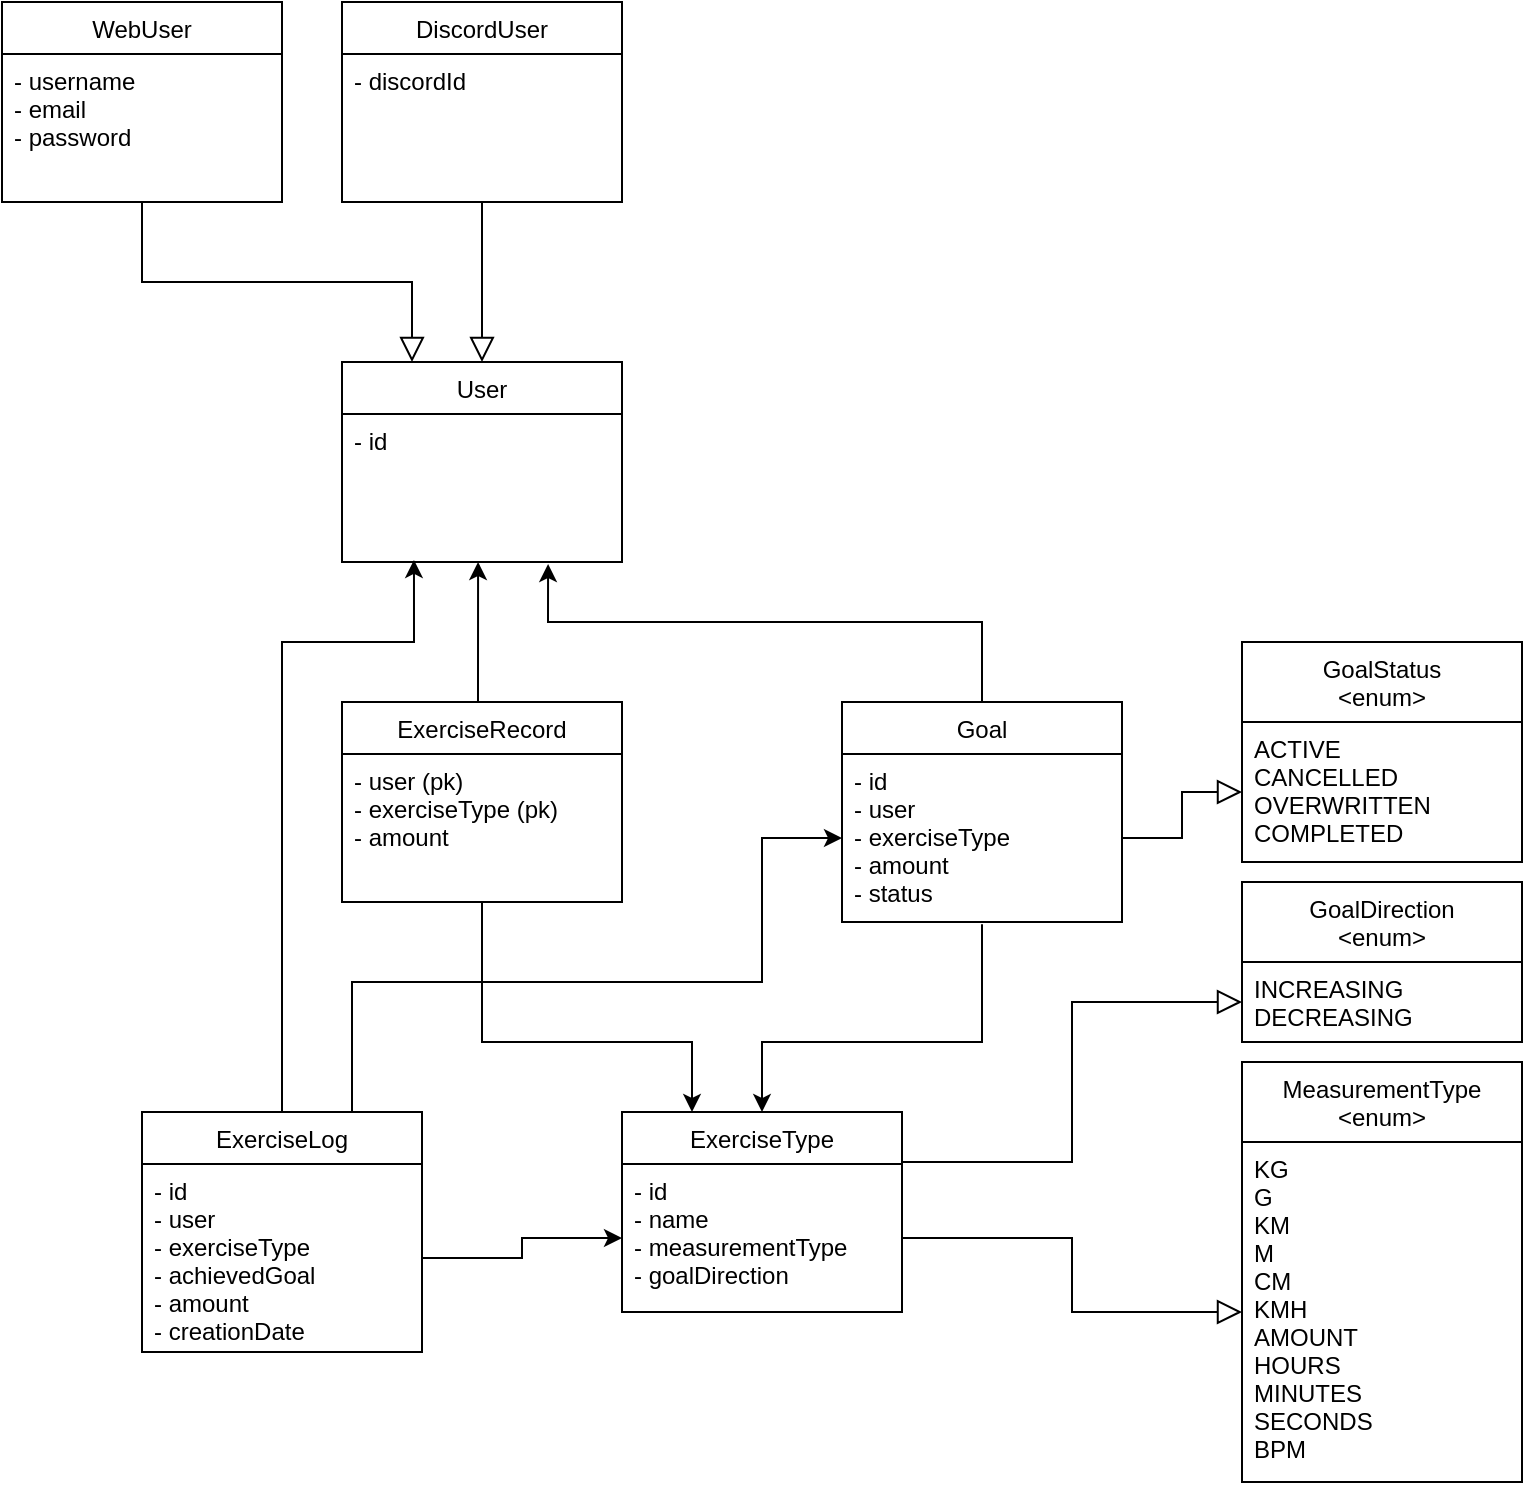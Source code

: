 <mxfile version="22.1.22" type="embed">
  <diagram id="23iRSUPoRavnBvh4doch" name="Page-1">
    <mxGraphModel dx="1108" dy="548" grid="1" gridSize="10" guides="1" tooltips="1" connect="1" arrows="1" fold="1" page="1" pageScale="1" pageWidth="827" pageHeight="1169" math="0" shadow="0">
      <root>
        <mxCell id="0" />
        <mxCell id="1" parent="0" />
        <mxCell id="10" style="edgeStyle=orthogonalEdgeStyle;rounded=0;orthogonalLoop=1;jettySize=auto;html=1;exitX=0.5;exitY=0;exitDx=0;exitDy=0;endArrow=none;endFill=0;startArrow=block;startFill=0;startSize=10;" parent="1" source="4" target="8" edge="1">
          <mxGeometry relative="1" as="geometry" />
        </mxCell>
        <mxCell id="30" style="edgeStyle=orthogonalEdgeStyle;rounded=0;orthogonalLoop=1;jettySize=auto;html=1;exitX=0.25;exitY=0;exitDx=0;exitDy=0;endArrow=none;endFill=0;startArrow=block;startFill=0;startSize=10;" parent="1" source="4" target="28" edge="1">
          <mxGeometry relative="1" as="geometry" />
        </mxCell>
        <mxCell id="4" value="User" style="swimlane;fontStyle=0;childLayout=stackLayout;horizontal=1;startSize=26;fillColor=none;horizontalStack=0;resizeParent=1;resizeParentMax=0;resizeLast=0;collapsible=1;marginBottom=0;" parent="1" vertex="1">
          <mxGeometry x="210" y="280" width="140" height="100" as="geometry" />
        </mxCell>
        <mxCell id="5" value="- id&#xa;" style="text;strokeColor=none;fillColor=none;align=left;verticalAlign=top;spacingLeft=4;spacingRight=4;overflow=hidden;rotatable=0;points=[[0,0.5],[1,0.5]];portConstraint=eastwest;" parent="4" vertex="1">
          <mxGeometry y="26" width="140" height="74" as="geometry" />
        </mxCell>
        <mxCell id="8" value="DiscordUser" style="swimlane;fontStyle=0;childLayout=stackLayout;horizontal=1;startSize=26;fillColor=none;horizontalStack=0;resizeParent=1;resizeParentMax=0;resizeLast=0;collapsible=1;marginBottom=0;" parent="1" vertex="1">
          <mxGeometry x="210" y="100" width="140" height="100" as="geometry" />
        </mxCell>
        <mxCell id="9" value="- discordId" style="text;strokeColor=none;fillColor=none;align=left;verticalAlign=top;spacingLeft=4;spacingRight=4;overflow=hidden;rotatable=0;points=[[0,0.5],[1,0.5]];portConstraint=eastwest;" parent="8" vertex="1">
          <mxGeometry y="26" width="140" height="74" as="geometry" />
        </mxCell>
        <mxCell id="11" value="ExerciseType" style="swimlane;fontStyle=0;childLayout=stackLayout;horizontal=1;startSize=26;fillColor=none;horizontalStack=0;resizeParent=1;resizeParentMax=0;resizeLast=0;collapsible=1;marginBottom=0;" parent="1" vertex="1">
          <mxGeometry x="350" y="655" width="140" height="100" as="geometry" />
        </mxCell>
        <mxCell id="12" value="- id&#xa;- name&#xa;- measurementType&#xa;- goalDirection" style="text;strokeColor=none;fillColor=none;align=left;verticalAlign=top;spacingLeft=4;spacingRight=4;overflow=hidden;rotatable=0;points=[[0,0.5],[1,0.5]];portConstraint=eastwest;" parent="11" vertex="1">
          <mxGeometry y="26" width="140" height="74" as="geometry" />
        </mxCell>
        <mxCell id="51" style="edgeStyle=orthogonalEdgeStyle;rounded=0;orthogonalLoop=1;jettySize=auto;html=1;exitX=0.75;exitY=0;exitDx=0;exitDy=0;entryX=0;entryY=0.5;entryDx=0;entryDy=0;" edge="1" parent="1" source="13" target="40">
          <mxGeometry relative="1" as="geometry">
            <Array as="points">
              <mxPoint x="215" y="590" />
              <mxPoint x="420" y="590" />
              <mxPoint x="420" y="518" />
            </Array>
          </mxGeometry>
        </mxCell>
        <mxCell id="13" value="ExerciseLog" style="swimlane;fontStyle=0;childLayout=stackLayout;horizontal=1;startSize=26;fillColor=none;horizontalStack=0;resizeParent=1;resizeParentMax=0;resizeLast=0;collapsible=1;marginBottom=0;" parent="1" vertex="1">
          <mxGeometry x="110" y="655" width="140" height="120" as="geometry" />
        </mxCell>
        <mxCell id="14" value="- id&#xa;- user&#xa;- exerciseType&#xa;- achievedGoal&#xa;- amount&#xa;- creationDate" style="text;strokeColor=none;fillColor=none;align=left;verticalAlign=top;spacingLeft=4;spacingRight=4;overflow=hidden;rotatable=0;points=[[0,0.5],[1,0.5]];portConstraint=eastwest;" parent="13" vertex="1">
          <mxGeometry y="26" width="140" height="94" as="geometry" />
        </mxCell>
        <mxCell id="15" value="GoalDirection&#xa;&lt;enum&gt;" style="swimlane;fontStyle=0;childLayout=stackLayout;horizontal=1;startSize=40;fillColor=none;horizontalStack=0;resizeParent=1;resizeParentMax=0;resizeLast=0;collapsible=1;marginBottom=0;" parent="1" vertex="1">
          <mxGeometry x="660" y="540" width="140" height="80" as="geometry">
            <mxRectangle x="414" y="690" width="90" height="40" as="alternateBounds" />
          </mxGeometry>
        </mxCell>
        <mxCell id="16" value="INCREASING&#xa;DECREASING" style="text;strokeColor=none;fillColor=none;align=left;verticalAlign=top;spacingLeft=4;spacingRight=4;overflow=hidden;rotatable=0;points=[[0,0.5],[1,0.5]];portConstraint=eastwest;" parent="15" vertex="1">
          <mxGeometry y="40" width="140" height="40" as="geometry" />
        </mxCell>
        <mxCell id="19" style="edgeStyle=orthogonalEdgeStyle;rounded=0;orthogonalLoop=1;jettySize=auto;html=1;exitX=1;exitY=0.5;exitDx=0;exitDy=0;entryX=0;entryY=0.5;entryDx=0;entryDy=0;" parent="1" source="14" target="12" edge="1">
          <mxGeometry relative="1" as="geometry" />
        </mxCell>
        <mxCell id="21" style="edgeStyle=orthogonalEdgeStyle;rounded=0;orthogonalLoop=1;jettySize=auto;html=1;exitX=0.736;exitY=1.014;exitDx=0;exitDy=0;entryX=0.5;entryY=0;entryDx=0;entryDy=0;exitPerimeter=0;startArrow=classic;startFill=1;endArrow=none;endFill=0;" parent="1" source="5" target="39" edge="1">
          <mxGeometry relative="1" as="geometry">
            <mxPoint x="420" y="450" as="targetPoint" />
            <Array as="points">
              <mxPoint x="313" y="410" />
              <mxPoint x="530" y="410" />
            </Array>
          </mxGeometry>
        </mxCell>
        <mxCell id="20" style="edgeStyle=orthogonalEdgeStyle;rounded=0;orthogonalLoop=1;jettySize=auto;html=1;exitX=0.257;exitY=0.986;exitDx=0;exitDy=0;entryX=0.5;entryY=0;entryDx=0;entryDy=0;exitPerimeter=0;startArrow=classic;startFill=1;endArrow=none;endFill=0;" parent="1" source="5" target="13" edge="1">
          <mxGeometry relative="1" as="geometry">
            <Array as="points">
              <mxPoint x="246" y="420" />
              <mxPoint x="180" y="420" />
            </Array>
          </mxGeometry>
        </mxCell>
        <mxCell id="22" style="edgeStyle=orthogonalEdgeStyle;rounded=0;orthogonalLoop=1;jettySize=auto;html=1;entryX=0;entryY=0.5;entryDx=0;entryDy=0;endArrow=block;endFill=0;startSize=6;endSize=10;exitX=1;exitY=0.5;exitDx=0;exitDy=0;" parent="1" source="12" target="34" edge="1">
          <mxGeometry relative="1" as="geometry">
            <mxPoint x="520" y="770" as="sourcePoint" />
          </mxGeometry>
        </mxCell>
        <mxCell id="23" style="edgeStyle=orthogonalEdgeStyle;rounded=0;orthogonalLoop=1;jettySize=auto;html=1;exitX=1;exitY=0.25;exitDx=0;exitDy=0;entryX=0;entryY=0.5;entryDx=0;entryDy=0;endSize=10;endArrow=block;endFill=0;" parent="1" source="11" target="16" edge="1">
          <mxGeometry relative="1" as="geometry" />
        </mxCell>
        <mxCell id="27" style="edgeStyle=orthogonalEdgeStyle;rounded=0;orthogonalLoop=1;jettySize=auto;html=1;entryX=0.5;entryY=0;entryDx=0;entryDy=0;endArrow=classic;endFill=1;startSize=6;endSize=6;exitX=0.5;exitY=1.014;exitDx=0;exitDy=0;exitPerimeter=0;" parent="1" source="40" target="11" edge="1">
          <mxGeometry relative="1" as="geometry">
            <mxPoint x="420" y="550" as="sourcePoint" />
            <Array as="points">
              <mxPoint x="530" y="620" />
              <mxPoint x="420" y="620" />
            </Array>
          </mxGeometry>
        </mxCell>
        <mxCell id="28" value="WebUser" style="swimlane;fontStyle=0;childLayout=stackLayout;horizontal=1;startSize=26;fillColor=none;horizontalStack=0;resizeParent=1;resizeParentMax=0;resizeLast=0;collapsible=1;marginBottom=0;" parent="1" vertex="1">
          <mxGeometry x="40" y="100" width="140" height="100" as="geometry" />
        </mxCell>
        <mxCell id="29" value="- username&#xa;- email&#xa;- password" style="text;strokeColor=none;fillColor=none;align=left;verticalAlign=top;spacingLeft=4;spacingRight=4;overflow=hidden;rotatable=0;points=[[0,0.5],[1,0.5]];portConstraint=eastwest;" parent="28" vertex="1">
          <mxGeometry y="26" width="140" height="74" as="geometry" />
        </mxCell>
        <mxCell id="43" value="" style="edgeStyle=orthogonalEdgeStyle;rounded=0;orthogonalLoop=1;jettySize=auto;html=1;entryX=0.25;entryY=0;entryDx=0;entryDy=0;" edge="1" parent="1" source="31" target="11">
          <mxGeometry relative="1" as="geometry">
            <mxPoint x="380" y="620" as="targetPoint" />
            <Array as="points">
              <mxPoint x="280" y="620" />
              <mxPoint x="385" y="620" />
            </Array>
          </mxGeometry>
        </mxCell>
        <mxCell id="31" value="ExerciseRecord" style="swimlane;fontStyle=0;childLayout=stackLayout;horizontal=1;startSize=26;fillColor=none;horizontalStack=0;resizeParent=1;resizeParentMax=0;resizeLast=0;collapsible=1;marginBottom=0;" parent="1" vertex="1">
          <mxGeometry x="210" y="450" width="140" height="100" as="geometry" />
        </mxCell>
        <mxCell id="32" value="- user (pk)&#xa;- exerciseType (pk)&#xa;- amount" style="text;strokeColor=none;fillColor=none;align=left;verticalAlign=top;spacingLeft=4;spacingRight=4;overflow=hidden;rotatable=0;points=[[0,0.5],[1,0.5]];portConstraint=eastwest;" parent="31" vertex="1">
          <mxGeometry y="26" width="140" height="74" as="geometry" />
        </mxCell>
        <mxCell id="33" value="MeasurementType&#xa;&lt;enum&gt;" style="swimlane;fontStyle=0;childLayout=stackLayout;horizontal=1;startSize=40;fillColor=none;horizontalStack=0;resizeParent=1;resizeParentMax=0;resizeLast=0;collapsible=1;marginBottom=0;" parent="1" vertex="1">
          <mxGeometry x="660" y="630" width="140" height="210" as="geometry">
            <mxRectangle x="414" y="690" width="90" height="40" as="alternateBounds" />
          </mxGeometry>
        </mxCell>
        <mxCell id="34" value="KG&#xa;G&#xa;KM&#xa;M&#xa;CM&#xa;KMH&#xa;AMOUNT&#xa;HOURS&#xa;MINUTES&#xa;SECONDS&#xa;BPM" style="text;strokeColor=none;fillColor=none;align=left;verticalAlign=top;spacingLeft=4;spacingRight=4;overflow=hidden;rotatable=0;points=[[0,0.5],[1,0.5]];portConstraint=eastwest;" parent="33" vertex="1">
          <mxGeometry y="40" width="140" height="170" as="geometry" />
        </mxCell>
        <mxCell id="39" value="Goal" style="swimlane;fontStyle=0;childLayout=stackLayout;horizontal=1;startSize=26;fillColor=none;horizontalStack=0;resizeParent=1;resizeParentMax=0;resizeLast=0;collapsible=1;marginBottom=0;" vertex="1" parent="1">
          <mxGeometry x="460" y="450" width="140" height="110" as="geometry" />
        </mxCell>
        <mxCell id="40" value="- id&#xa;- user&#xa;- exerciseType&#xa;- amount&#xa;- status" style="text;strokeColor=none;fillColor=none;align=left;verticalAlign=top;spacingLeft=4;spacingRight=4;overflow=hidden;rotatable=0;points=[[0,0.5],[1,0.5]];portConstraint=eastwest;" vertex="1" parent="39">
          <mxGeometry y="26" width="140" height="84" as="geometry" />
        </mxCell>
        <mxCell id="41" style="edgeStyle=orthogonalEdgeStyle;rounded=0;orthogonalLoop=1;jettySize=auto;html=1;exitX=0.5;exitY=0;exitDx=0;exitDy=0;entryX=0.486;entryY=1;entryDx=0;entryDy=0;entryPerimeter=0;" edge="1" parent="1" source="31" target="5">
          <mxGeometry relative="1" as="geometry">
            <Array as="points">
              <mxPoint x="278" y="450" />
            </Array>
          </mxGeometry>
        </mxCell>
        <mxCell id="44" value="GoalStatus&#xa;&lt;enum&gt;" style="swimlane;fontStyle=0;childLayout=stackLayout;horizontal=1;startSize=40;fillColor=none;horizontalStack=0;resizeParent=1;resizeParentMax=0;resizeLast=0;collapsible=1;marginBottom=0;" vertex="1" parent="1">
          <mxGeometry x="660" y="420" width="140" height="110" as="geometry">
            <mxRectangle x="414" y="690" width="90" height="40" as="alternateBounds" />
          </mxGeometry>
        </mxCell>
        <mxCell id="45" value="ACTIVE&#xa;CANCELLED&#xa;OVERWRITTEN&#xa;COMPLETED" style="text;strokeColor=none;fillColor=none;align=left;verticalAlign=top;spacingLeft=4;spacingRight=4;overflow=hidden;rotatable=0;points=[[0,0.5],[1,0.5]];portConstraint=eastwest;" vertex="1" parent="44">
          <mxGeometry y="40" width="140" height="70" as="geometry" />
        </mxCell>
        <mxCell id="46" style="edgeStyle=orthogonalEdgeStyle;rounded=0;orthogonalLoop=1;jettySize=auto;html=1;exitX=1;exitY=0.5;exitDx=0;exitDy=0;entryX=0;entryY=0.5;entryDx=0;entryDy=0;endArrow=block;endFill=0;endSize=10;" edge="1" parent="1" source="40" target="45">
          <mxGeometry relative="1" as="geometry" />
        </mxCell>
      </root>
    </mxGraphModel>
  </diagram>
</mxfile>
